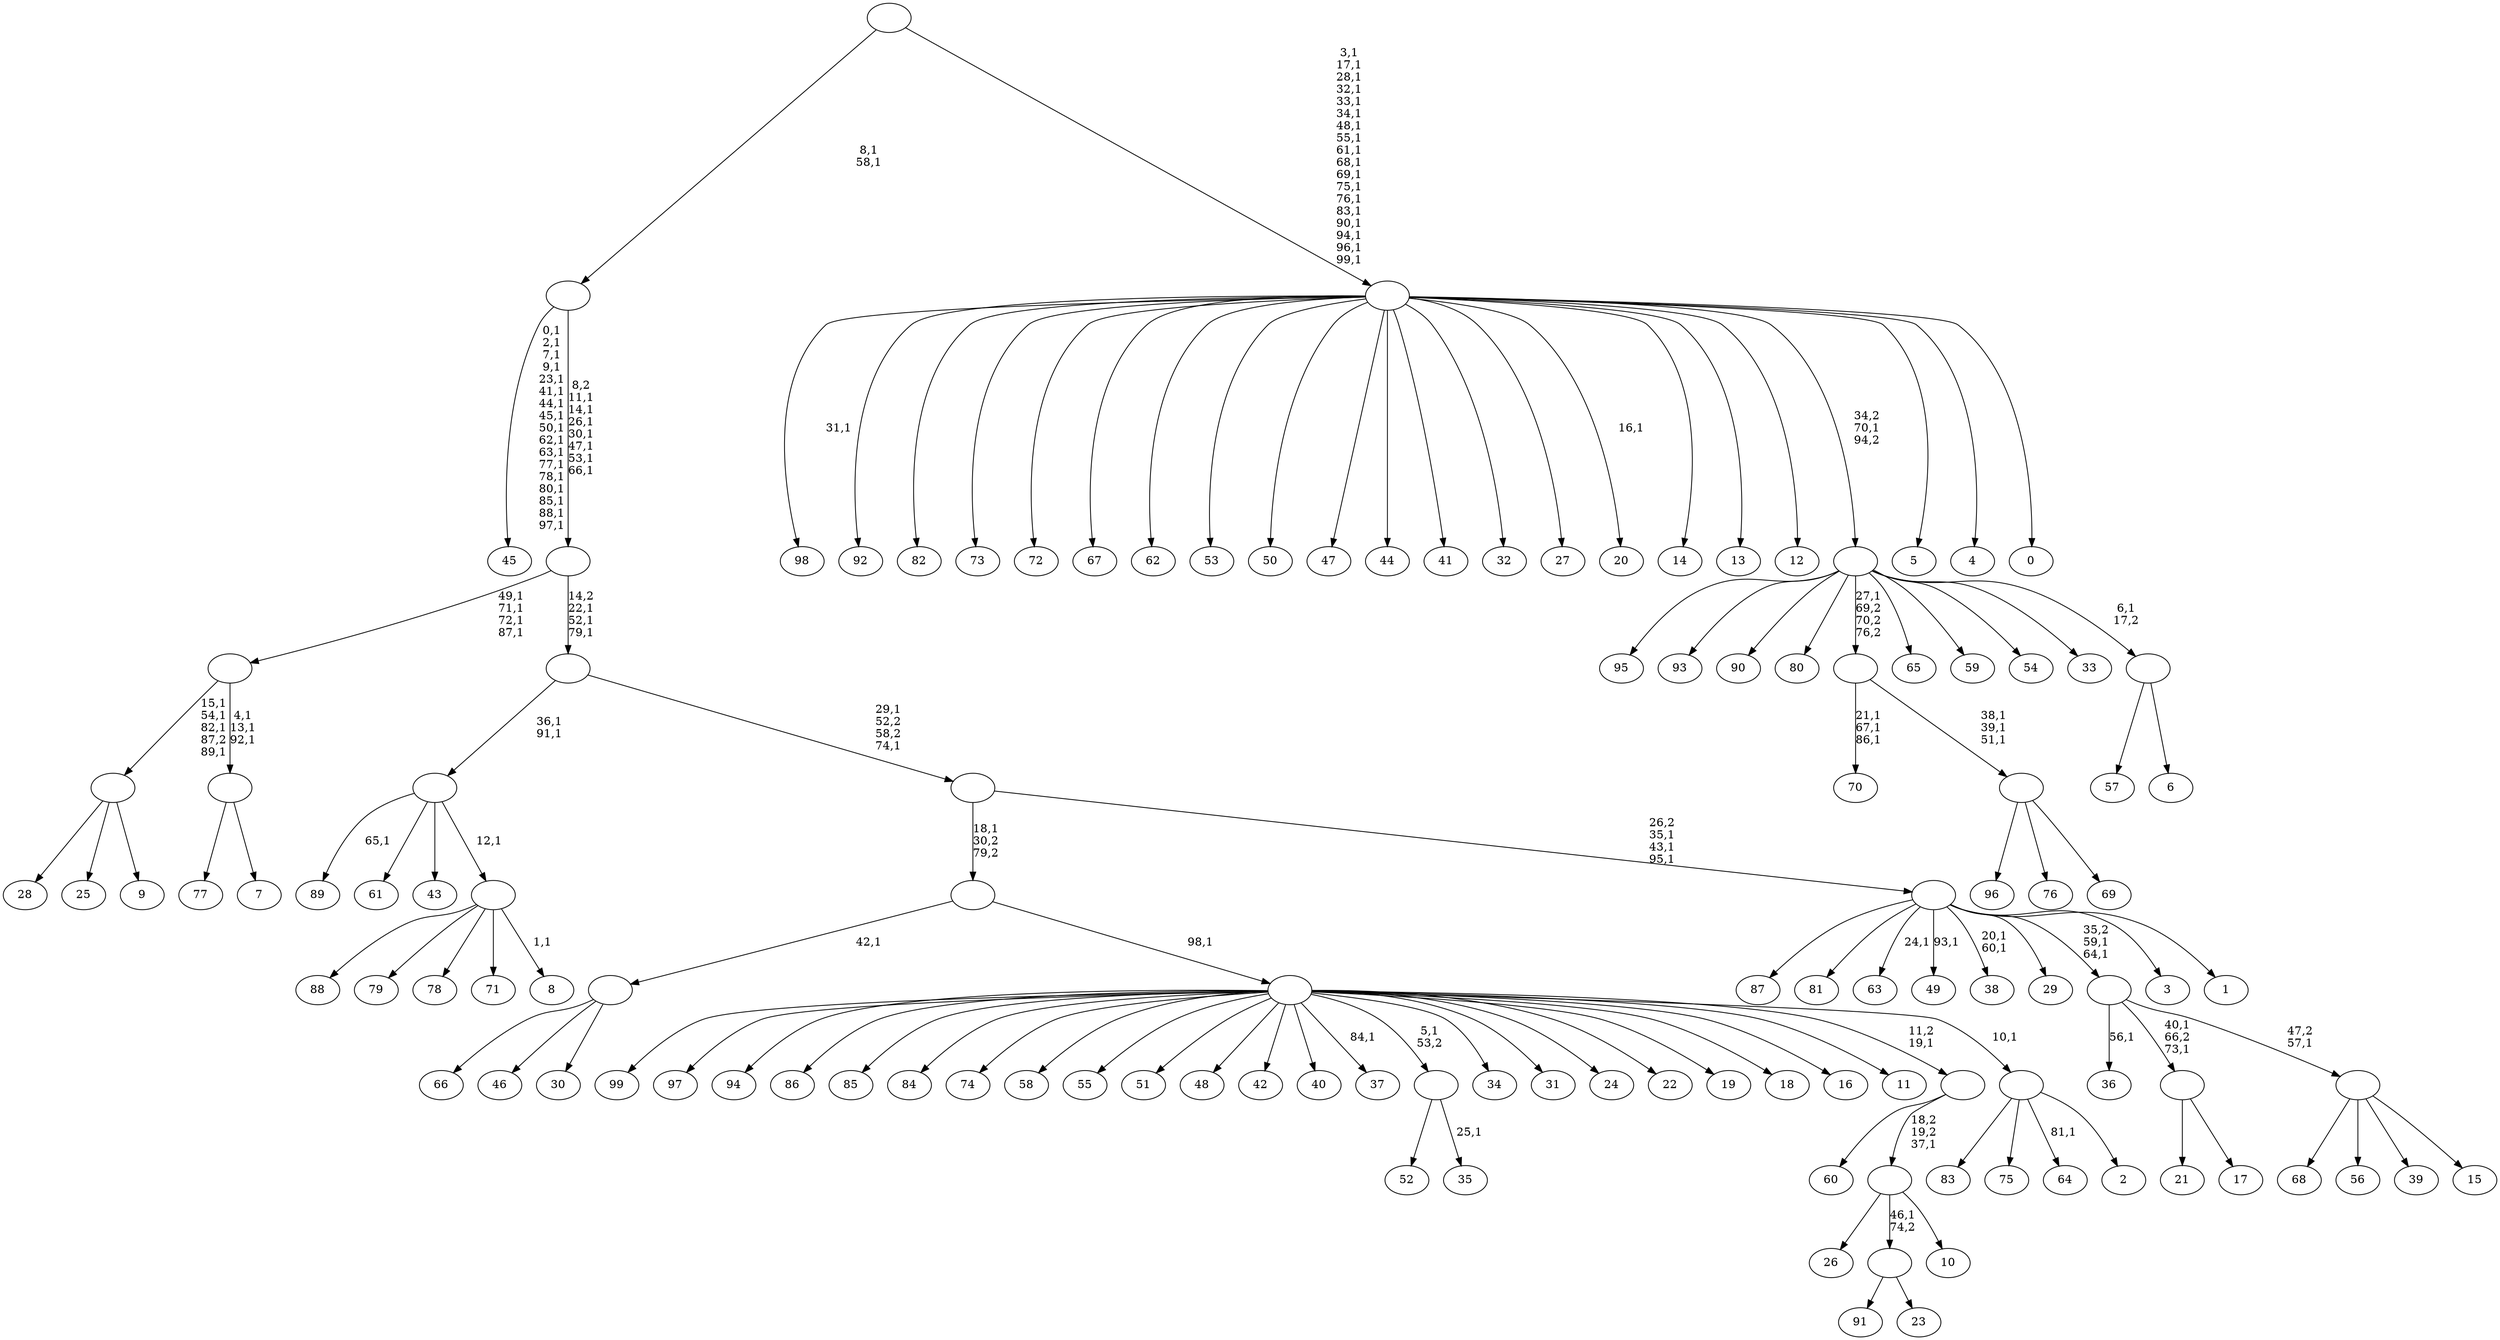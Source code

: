 digraph T {
	200 [label="99"]
	199 [label="98"]
	197 [label="97"]
	196 [label="96"]
	195 [label="95"]
	194 [label="94"]
	193 [label="93"]
	192 [label="92"]
	191 [label="91"]
	190 [label="90"]
	189 [label="89"]
	187 [label="88"]
	186 [label="87"]
	185 [label="86"]
	184 [label="85"]
	183 [label="84"]
	182 [label="83"]
	181 [label="82"]
	180 [label="81"]
	179 [label="80"]
	178 [label="79"]
	177 [label="78"]
	176 [label="77"]
	175 [label="76"]
	174 [label="75"]
	173 [label="74"]
	172 [label="73"]
	171 [label="72"]
	170 [label="71"]
	169 [label="70"]
	165 [label="69"]
	164 [label=""]
	161 [label=""]
	160 [label="68"]
	159 [label="67"]
	158 [label="66"]
	157 [label="65"]
	156 [label="64"]
	154 [label="63"]
	152 [label="62"]
	151 [label="61"]
	150 [label="60"]
	149 [label="59"]
	148 [label="58"]
	147 [label="57"]
	146 [label="56"]
	145 [label="55"]
	144 [label="54"]
	143 [label="53"]
	142 [label="52"]
	141 [label="51"]
	140 [label="50"]
	139 [label="49"]
	137 [label="48"]
	136 [label="47"]
	135 [label="46"]
	134 [label="45"]
	116 [label="44"]
	115 [label="43"]
	114 [label="42"]
	113 [label="41"]
	112 [label="40"]
	111 [label="39"]
	110 [label="38"]
	107 [label="37"]
	105 [label="36"]
	103 [label="35"]
	101 [label=""]
	100 [label="34"]
	99 [label="33"]
	98 [label="32"]
	97 [label="31"]
	96 [label="30"]
	95 [label=""]
	94 [label="29"]
	93 [label="28"]
	92 [label="27"]
	91 [label="26"]
	90 [label="25"]
	89 [label="24"]
	88 [label="23"]
	87 [label=""]
	86 [label="22"]
	85 [label="21"]
	84 [label="20"]
	82 [label="19"]
	81 [label="18"]
	80 [label="17"]
	79 [label=""]
	77 [label="16"]
	76 [label="15"]
	75 [label=""]
	74 [label=""]
	72 [label="14"]
	71 [label="13"]
	70 [label="12"]
	69 [label="11"]
	68 [label="10"]
	67 [label=""]
	66 [label=""]
	65 [label="9"]
	64 [label=""]
	60 [label="8"]
	58 [label=""]
	57 [label=""]
	55 [label="7"]
	54 [label=""]
	51 [label=""]
	47 [label="6"]
	46 [label=""]
	45 [label=""]
	44 [label="5"]
	43 [label="4"]
	42 [label="3"]
	41 [label="2"]
	40 [label=""]
	39 [label=""]
	38 [label=""]
	37 [label="1"]
	36 [label=""]
	33 [label=""]
	31 [label=""]
	28 [label=""]
	21 [label=""]
	19 [label="0"]
	18 [label=""]
	0 [label=""]
	164 -> 196 [label=""]
	164 -> 175 [label=""]
	164 -> 165 [label=""]
	161 -> 164 [label="38,1\n39,1\n51,1"]
	161 -> 169 [label="21,1\n67,1\n86,1"]
	101 -> 103 [label="25,1"]
	101 -> 142 [label=""]
	95 -> 158 [label=""]
	95 -> 135 [label=""]
	95 -> 96 [label=""]
	87 -> 191 [label=""]
	87 -> 88 [label=""]
	79 -> 85 [label=""]
	79 -> 80 [label=""]
	75 -> 160 [label=""]
	75 -> 146 [label=""]
	75 -> 111 [label=""]
	75 -> 76 [label=""]
	74 -> 79 [label="40,1\n66,2\n73,1"]
	74 -> 105 [label="56,1"]
	74 -> 75 [label="47,2\n57,1"]
	67 -> 91 [label=""]
	67 -> 87 [label="46,1\n74,2"]
	67 -> 68 [label=""]
	66 -> 150 [label=""]
	66 -> 67 [label="18,2\n19,2\n37,1"]
	64 -> 93 [label=""]
	64 -> 90 [label=""]
	64 -> 65 [label=""]
	58 -> 60 [label="1,1"]
	58 -> 187 [label=""]
	58 -> 178 [label=""]
	58 -> 177 [label=""]
	58 -> 170 [label=""]
	57 -> 189 [label="65,1"]
	57 -> 151 [label=""]
	57 -> 115 [label=""]
	57 -> 58 [label="12,1"]
	54 -> 176 [label=""]
	54 -> 55 [label=""]
	51 -> 54 [label="4,1\n13,1\n92,1"]
	51 -> 64 [label="15,1\n54,1\n82,1\n87,2\n89,1"]
	46 -> 147 [label=""]
	46 -> 47 [label=""]
	45 -> 195 [label=""]
	45 -> 193 [label=""]
	45 -> 190 [label=""]
	45 -> 179 [label=""]
	45 -> 161 [label="27,1\n69,2\n70,2\n76,2"]
	45 -> 157 [label=""]
	45 -> 149 [label=""]
	45 -> 144 [label=""]
	45 -> 99 [label=""]
	45 -> 46 [label="6,1\n17,2"]
	40 -> 156 [label="81,1"]
	40 -> 182 [label=""]
	40 -> 174 [label=""]
	40 -> 41 [label=""]
	39 -> 107 [label="84,1"]
	39 -> 200 [label=""]
	39 -> 197 [label=""]
	39 -> 194 [label=""]
	39 -> 185 [label=""]
	39 -> 184 [label=""]
	39 -> 183 [label=""]
	39 -> 173 [label=""]
	39 -> 148 [label=""]
	39 -> 145 [label=""]
	39 -> 141 [label=""]
	39 -> 137 [label=""]
	39 -> 114 [label=""]
	39 -> 112 [label=""]
	39 -> 101 [label="5,1\n53,2"]
	39 -> 100 [label=""]
	39 -> 97 [label=""]
	39 -> 89 [label=""]
	39 -> 86 [label=""]
	39 -> 82 [label=""]
	39 -> 81 [label=""]
	39 -> 77 [label=""]
	39 -> 69 [label=""]
	39 -> 66 [label="11,2\n19,1"]
	39 -> 40 [label="10,1"]
	38 -> 95 [label="42,1"]
	38 -> 39 [label="98,1"]
	36 -> 74 [label="35,2\n59,1\n64,1"]
	36 -> 110 [label="20,1\n60,1"]
	36 -> 139 [label="93,1"]
	36 -> 154 [label="24,1"]
	36 -> 186 [label=""]
	36 -> 180 [label=""]
	36 -> 94 [label=""]
	36 -> 42 [label=""]
	36 -> 37 [label=""]
	33 -> 36 [label="26,2\n35,1\n43,1\n95,1"]
	33 -> 38 [label="18,1\n30,2\n79,2"]
	31 -> 33 [label="29,1\n52,2\n58,2\n74,1"]
	31 -> 57 [label="36,1\n91,1"]
	28 -> 31 [label="14,2\n22,1\n52,1\n79,1"]
	28 -> 51 [label="49,1\n71,1\n72,1\n87,1"]
	21 -> 28 [label="8,2\n11,1\n14,1\n26,1\n30,1\n47,1\n53,1\n66,1"]
	21 -> 134 [label="0,1\n2,1\n7,1\n9,1\n23,1\n41,1\n44,1\n45,1\n50,1\n62,1\n63,1\n77,1\n78,1\n80,1\n85,1\n88,1\n97,1"]
	18 -> 84 [label="16,1"]
	18 -> 199 [label="31,1"]
	18 -> 192 [label=""]
	18 -> 181 [label=""]
	18 -> 172 [label=""]
	18 -> 171 [label=""]
	18 -> 159 [label=""]
	18 -> 152 [label=""]
	18 -> 143 [label=""]
	18 -> 140 [label=""]
	18 -> 136 [label=""]
	18 -> 116 [label=""]
	18 -> 113 [label=""]
	18 -> 98 [label=""]
	18 -> 92 [label=""]
	18 -> 72 [label=""]
	18 -> 71 [label=""]
	18 -> 70 [label=""]
	18 -> 45 [label="34,2\n70,1\n94,2"]
	18 -> 44 [label=""]
	18 -> 43 [label=""]
	18 -> 19 [label=""]
	0 -> 18 [label="3,1\n17,1\n28,1\n32,1\n33,1\n34,1\n48,1\n55,1\n61,1\n68,1\n69,1\n75,1\n76,1\n83,1\n90,1\n94,1\n96,1\n99,1"]
	0 -> 21 [label="8,1\n58,1"]
}
